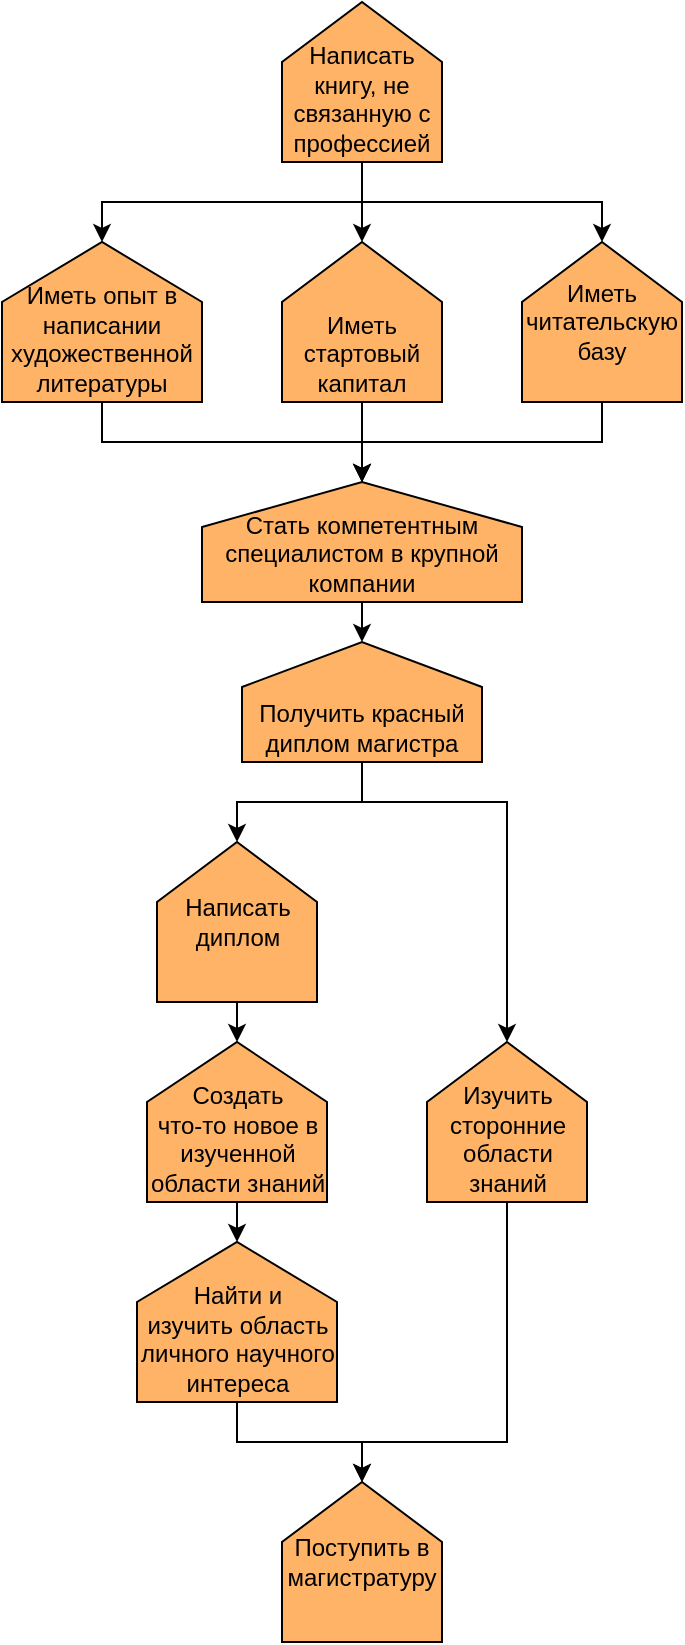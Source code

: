 <mxfile version="16.2.2" type="github">
  <diagram id="4LQUPDGlQvP18Hfxd0Ga" name="Page-1">
    <mxGraphModel dx="782" dy="436" grid="1" gridSize="10" guides="1" tooltips="1" connect="1" arrows="1" fold="1" page="1" pageScale="1" pageWidth="1169" pageHeight="1654" math="0" shadow="0">
      <root>
        <mxCell id="0" />
        <mxCell id="1" parent="0" />
        <mxCell id="Iiq10Op9Il-gLnGxzW6h-4" style="edgeStyle=orthogonalEdgeStyle;rounded=0;orthogonalLoop=1;jettySize=auto;html=1;exitX=0.5;exitY=0;exitDx=0;exitDy=0;entryX=0.5;entryY=1;entryDx=0;entryDy=0;" edge="1" parent="1" source="Iiq10Op9Il-gLnGxzW6h-1" target="Iiq10Op9Il-gLnGxzW6h-2">
          <mxGeometry relative="1" as="geometry" />
        </mxCell>
        <mxCell id="Iiq10Op9Il-gLnGxzW6h-5" style="edgeStyle=orthogonalEdgeStyle;rounded=0;orthogonalLoop=1;jettySize=auto;html=1;exitX=0.5;exitY=0;exitDx=0;exitDy=0;entryX=0.5;entryY=1;entryDx=0;entryDy=0;" edge="1" parent="1" source="Iiq10Op9Il-gLnGxzW6h-1" target="Iiq10Op9Il-gLnGxzW6h-3">
          <mxGeometry relative="1" as="geometry" />
        </mxCell>
        <mxCell id="Iiq10Op9Il-gLnGxzW6h-7" style="edgeStyle=orthogonalEdgeStyle;rounded=0;orthogonalLoop=1;jettySize=auto;html=1;exitX=0.5;exitY=0;exitDx=0;exitDy=0;entryX=0.5;entryY=1;entryDx=0;entryDy=0;" edge="1" parent="1" source="Iiq10Op9Il-gLnGxzW6h-1" target="Iiq10Op9Il-gLnGxzW6h-6">
          <mxGeometry relative="1" as="geometry" />
        </mxCell>
        <mxCell id="Iiq10Op9Il-gLnGxzW6h-1" value="Написать книгу, не связанную с профессией" style="shape=offPageConnector;whiteSpace=wrap;html=1;direction=west;fillColor=#FFB366;verticalAlign=bottom;horizontal=1;" vertex="1" parent="1">
          <mxGeometry x="360" y="120" width="80" height="80" as="geometry" />
        </mxCell>
        <mxCell id="Iiq10Op9Il-gLnGxzW6h-21" style="edgeStyle=orthogonalEdgeStyle;rounded=0;orthogonalLoop=1;jettySize=auto;html=1;exitX=0.5;exitY=0;exitDx=0;exitDy=0;entryX=0.5;entryY=1;entryDx=0;entryDy=0;" edge="1" parent="1" source="Iiq10Op9Il-gLnGxzW6h-2" target="Iiq10Op9Il-gLnGxzW6h-8">
          <mxGeometry relative="1" as="geometry" />
        </mxCell>
        <mxCell id="Iiq10Op9Il-gLnGxzW6h-2" value="Иметь опыт в написании художественной литературы" style="shape=offPageConnector;whiteSpace=wrap;html=1;direction=west;fillColor=#FFB366;verticalAlign=bottom;horizontal=1;" vertex="1" parent="1">
          <mxGeometry x="220" y="240" width="100" height="80" as="geometry" />
        </mxCell>
        <mxCell id="Iiq10Op9Il-gLnGxzW6h-9" style="edgeStyle=orthogonalEdgeStyle;rounded=0;orthogonalLoop=1;jettySize=auto;html=1;exitX=0.5;exitY=0;exitDx=0;exitDy=0;entryX=0.5;entryY=1;entryDx=0;entryDy=0;" edge="1" parent="1" source="Iiq10Op9Il-gLnGxzW6h-3" target="Iiq10Op9Il-gLnGxzW6h-8">
          <mxGeometry relative="1" as="geometry" />
        </mxCell>
        <mxCell id="Iiq10Op9Il-gLnGxzW6h-3" value="Иметь стартовый капитал" style="shape=offPageConnector;whiteSpace=wrap;html=1;direction=west;fillColor=#FFB366;verticalAlign=bottom;horizontal=1;size=0.375;" vertex="1" parent="1">
          <mxGeometry x="360" y="240" width="80" height="80" as="geometry" />
        </mxCell>
        <mxCell id="Iiq10Op9Il-gLnGxzW6h-22" style="edgeStyle=orthogonalEdgeStyle;rounded=0;orthogonalLoop=1;jettySize=auto;html=1;exitX=0.5;exitY=0;exitDx=0;exitDy=0;entryX=0.5;entryY=1;entryDx=0;entryDy=0;" edge="1" parent="1" source="Iiq10Op9Il-gLnGxzW6h-6" target="Iiq10Op9Il-gLnGxzW6h-8">
          <mxGeometry relative="1" as="geometry" />
        </mxCell>
        <mxCell id="Iiq10Op9Il-gLnGxzW6h-6" value="Иметь читательскую базу" style="shape=offPageConnector;whiteSpace=wrap;html=1;direction=west;fillColor=#FFB366;verticalAlign=middle;horizontal=1;" vertex="1" parent="1">
          <mxGeometry x="480" y="240" width="80" height="80" as="geometry" />
        </mxCell>
        <mxCell id="Iiq10Op9Il-gLnGxzW6h-18" style="edgeStyle=orthogonalEdgeStyle;rounded=0;orthogonalLoop=1;jettySize=auto;html=1;exitX=0.5;exitY=0;exitDx=0;exitDy=0;entryX=0.5;entryY=1;entryDx=0;entryDy=0;" edge="1" parent="1" source="Iiq10Op9Il-gLnGxzW6h-8" target="Iiq10Op9Il-gLnGxzW6h-10">
          <mxGeometry relative="1" as="geometry" />
        </mxCell>
        <mxCell id="Iiq10Op9Il-gLnGxzW6h-8" value="Стать компетентным специалистом в крупной компании" style="shape=offPageConnector;whiteSpace=wrap;html=1;direction=west;fillColor=#FFB366;verticalAlign=bottom;horizontal=1;" vertex="1" parent="1">
          <mxGeometry x="320" y="360" width="160" height="60" as="geometry" />
        </mxCell>
        <mxCell id="Iiq10Op9Il-gLnGxzW6h-16" style="edgeStyle=orthogonalEdgeStyle;rounded=0;orthogonalLoop=1;jettySize=auto;html=1;exitX=0.5;exitY=0;exitDx=0;exitDy=0;entryX=0.5;entryY=1;entryDx=0;entryDy=0;" edge="1" parent="1" source="Iiq10Op9Il-gLnGxzW6h-10" target="Iiq10Op9Il-gLnGxzW6h-13">
          <mxGeometry relative="1" as="geometry">
            <Array as="points">
              <mxPoint x="400" y="520" />
              <mxPoint x="338" y="520" />
            </Array>
          </mxGeometry>
        </mxCell>
        <mxCell id="Iiq10Op9Il-gLnGxzW6h-17" style="edgeStyle=orthogonalEdgeStyle;rounded=0;orthogonalLoop=1;jettySize=auto;html=1;exitX=0.5;exitY=0;exitDx=0;exitDy=0;entryX=0.5;entryY=1;entryDx=0;entryDy=0;" edge="1" parent="1" source="Iiq10Op9Il-gLnGxzW6h-10" target="Iiq10Op9Il-gLnGxzW6h-12">
          <mxGeometry relative="1" as="geometry">
            <Array as="points">
              <mxPoint x="400" y="520" />
              <mxPoint x="473" y="520" />
            </Array>
          </mxGeometry>
        </mxCell>
        <mxCell id="Iiq10Op9Il-gLnGxzW6h-10" value="Получить красный диплом магистра" style="shape=offPageConnector;whiteSpace=wrap;html=1;direction=west;fillColor=#FFB366;verticalAlign=bottom;horizontal=1;" vertex="1" parent="1">
          <mxGeometry x="340" y="440" width="120" height="60" as="geometry" />
        </mxCell>
        <mxCell id="Iiq10Op9Il-gLnGxzW6h-23" style="edgeStyle=orthogonalEdgeStyle;rounded=0;orthogonalLoop=1;jettySize=auto;html=1;exitX=0.5;exitY=0;exitDx=0;exitDy=0;entryX=0.5;entryY=1;entryDx=0;entryDy=0;" edge="1" parent="1" source="Iiq10Op9Il-gLnGxzW6h-11" target="Iiq10Op9Il-gLnGxzW6h-20">
          <mxGeometry relative="1" as="geometry" />
        </mxCell>
        <mxCell id="Iiq10Op9Il-gLnGxzW6h-11" value="Найти и&lt;br&gt;изучить область личного научного интереса" style="shape=offPageConnector;whiteSpace=wrap;html=1;direction=west;fillColor=#FFB366;verticalAlign=bottom;horizontal=1;" vertex="1" parent="1">
          <mxGeometry x="287.5" y="740" width="100" height="80" as="geometry" />
        </mxCell>
        <mxCell id="Iiq10Op9Il-gLnGxzW6h-24" style="edgeStyle=orthogonalEdgeStyle;rounded=0;orthogonalLoop=1;jettySize=auto;html=1;exitX=0.5;exitY=0;exitDx=0;exitDy=0;entryX=0.5;entryY=1;entryDx=0;entryDy=0;" edge="1" parent="1" source="Iiq10Op9Il-gLnGxzW6h-12" target="Iiq10Op9Il-gLnGxzW6h-20">
          <mxGeometry relative="1" as="geometry">
            <Array as="points">
              <mxPoint x="473" y="840" />
              <mxPoint x="400" y="840" />
            </Array>
          </mxGeometry>
        </mxCell>
        <mxCell id="Iiq10Op9Il-gLnGxzW6h-12" value="Изучить сторонние области знаний" style="shape=offPageConnector;whiteSpace=wrap;html=1;direction=west;fillColor=#FFB366;verticalAlign=bottom;horizontal=1;" vertex="1" parent="1">
          <mxGeometry x="432.5" y="640" width="80" height="80" as="geometry" />
        </mxCell>
        <mxCell id="Iiq10Op9Il-gLnGxzW6h-14" style="edgeStyle=orthogonalEdgeStyle;rounded=0;orthogonalLoop=1;jettySize=auto;html=1;exitX=0.5;exitY=0;exitDx=0;exitDy=0;entryX=0.5;entryY=1;entryDx=0;entryDy=0;" edge="1" parent="1" source="Iiq10Op9Il-gLnGxzW6h-27" target="Iiq10Op9Il-gLnGxzW6h-11">
          <mxGeometry relative="1" as="geometry">
            <mxPoint x="337.5" y="720" as="sourcePoint" />
          </mxGeometry>
        </mxCell>
        <mxCell id="Iiq10Op9Il-gLnGxzW6h-28" style="edgeStyle=orthogonalEdgeStyle;rounded=0;orthogonalLoop=1;jettySize=auto;html=1;exitX=0.5;exitY=0;exitDx=0;exitDy=0;entryX=0.5;entryY=1;entryDx=0;entryDy=0;" edge="1" parent="1" source="Iiq10Op9Il-gLnGxzW6h-13" target="Iiq10Op9Il-gLnGxzW6h-27">
          <mxGeometry relative="1" as="geometry" />
        </mxCell>
        <mxCell id="Iiq10Op9Il-gLnGxzW6h-13" value="Написать диплом" style="shape=offPageConnector;whiteSpace=wrap;html=1;direction=west;fillColor=#FFB366;verticalAlign=middle;horizontal=1;" vertex="1" parent="1">
          <mxGeometry x="297.5" y="540" width="80" height="80" as="geometry" />
        </mxCell>
        <mxCell id="Iiq10Op9Il-gLnGxzW6h-20" value="Поступить в магистратуру" style="shape=offPageConnector;whiteSpace=wrap;html=1;direction=west;fillColor=#FFB366;verticalAlign=middle;horizontal=1;" vertex="1" parent="1">
          <mxGeometry x="360" y="860" width="80" height="80" as="geometry" />
        </mxCell>
        <mxCell id="Iiq10Op9Il-gLnGxzW6h-27" value="Создать&lt;br&gt;что-то новое в изученной области знаний" style="shape=offPageConnector;whiteSpace=wrap;html=1;direction=west;fillColor=#FFB366;verticalAlign=bottom;horizontal=1;" vertex="1" parent="1">
          <mxGeometry x="292.5" y="640" width="90" height="80" as="geometry" />
        </mxCell>
      </root>
    </mxGraphModel>
  </diagram>
</mxfile>
